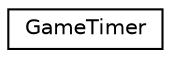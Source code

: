 digraph "Graphical Class Hierarchy"
{
 // LATEX_PDF_SIZE
  edge [fontname="Helvetica",fontsize="10",labelfontname="Helvetica",labelfontsize="10"];
  node [fontname="Helvetica",fontsize="10",shape=record];
  rankdir="LR";
  Node0 [label="GameTimer",height=0.2,width=0.4,color="black", fillcolor="white", style="filled",URL="$class_game_timer.html",tooltip=" "];
}

